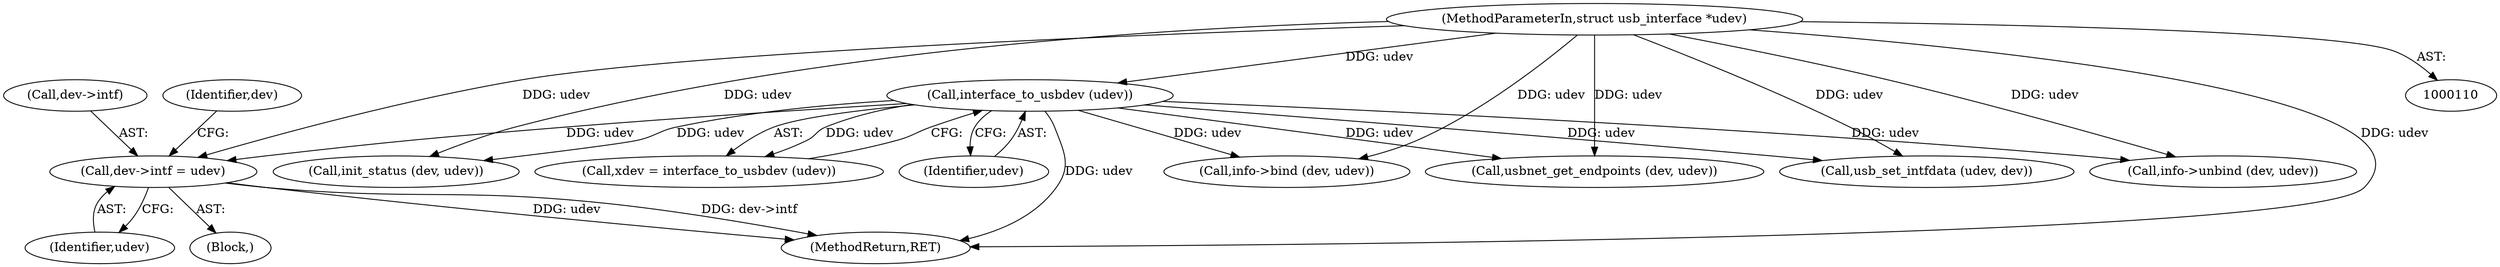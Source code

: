 digraph "0_linux_1666984c8625b3db19a9abc298931d35ab7bc64b@pointer" {
"1000214" [label="(Call,dev->intf = udev)"];
"1000178" [label="(Call,interface_to_usbdev (udev))"];
"1000111" [label="(MethodParameterIn,struct usb_interface *udev)"];
"1000218" [label="(Identifier,udev)"];
"1000214" [label="(Call,dev->intf = udev)"];
"1000176" [label="(Call,xdev = interface_to_usbdev (udev))"];
"1000562" [label="(Call,init_status (dev, udev))"];
"1000743" [label="(Call,info->unbind (dev, udev))"];
"1000380" [label="(Call,info->bind (dev, udev))"];
"1000111" [label="(MethodParameterIn,struct usb_interface *udev)"];
"1000504" [label="(Call,usbnet_get_endpoints (dev, udev))"];
"1000709" [label="(Call,usb_set_intfdata (udev, dev))"];
"1000113" [label="(Block,)"];
"1000178" [label="(Call,interface_to_usbdev (udev))"];
"1000215" [label="(Call,dev->intf)"];
"1000179" [label="(Identifier,udev)"];
"1000221" [label="(Identifier,dev)"];
"1000762" [label="(MethodReturn,RET)"];
"1000214" -> "1000113"  [label="AST: "];
"1000214" -> "1000218"  [label="CFG: "];
"1000215" -> "1000214"  [label="AST: "];
"1000218" -> "1000214"  [label="AST: "];
"1000221" -> "1000214"  [label="CFG: "];
"1000214" -> "1000762"  [label="DDG: udev"];
"1000214" -> "1000762"  [label="DDG: dev->intf"];
"1000178" -> "1000214"  [label="DDG: udev"];
"1000111" -> "1000214"  [label="DDG: udev"];
"1000178" -> "1000176"  [label="AST: "];
"1000178" -> "1000179"  [label="CFG: "];
"1000179" -> "1000178"  [label="AST: "];
"1000176" -> "1000178"  [label="CFG: "];
"1000178" -> "1000762"  [label="DDG: udev"];
"1000178" -> "1000176"  [label="DDG: udev"];
"1000111" -> "1000178"  [label="DDG: udev"];
"1000178" -> "1000380"  [label="DDG: udev"];
"1000178" -> "1000504"  [label="DDG: udev"];
"1000178" -> "1000562"  [label="DDG: udev"];
"1000178" -> "1000709"  [label="DDG: udev"];
"1000178" -> "1000743"  [label="DDG: udev"];
"1000111" -> "1000110"  [label="AST: "];
"1000111" -> "1000762"  [label="DDG: udev"];
"1000111" -> "1000380"  [label="DDG: udev"];
"1000111" -> "1000504"  [label="DDG: udev"];
"1000111" -> "1000562"  [label="DDG: udev"];
"1000111" -> "1000709"  [label="DDG: udev"];
"1000111" -> "1000743"  [label="DDG: udev"];
}
